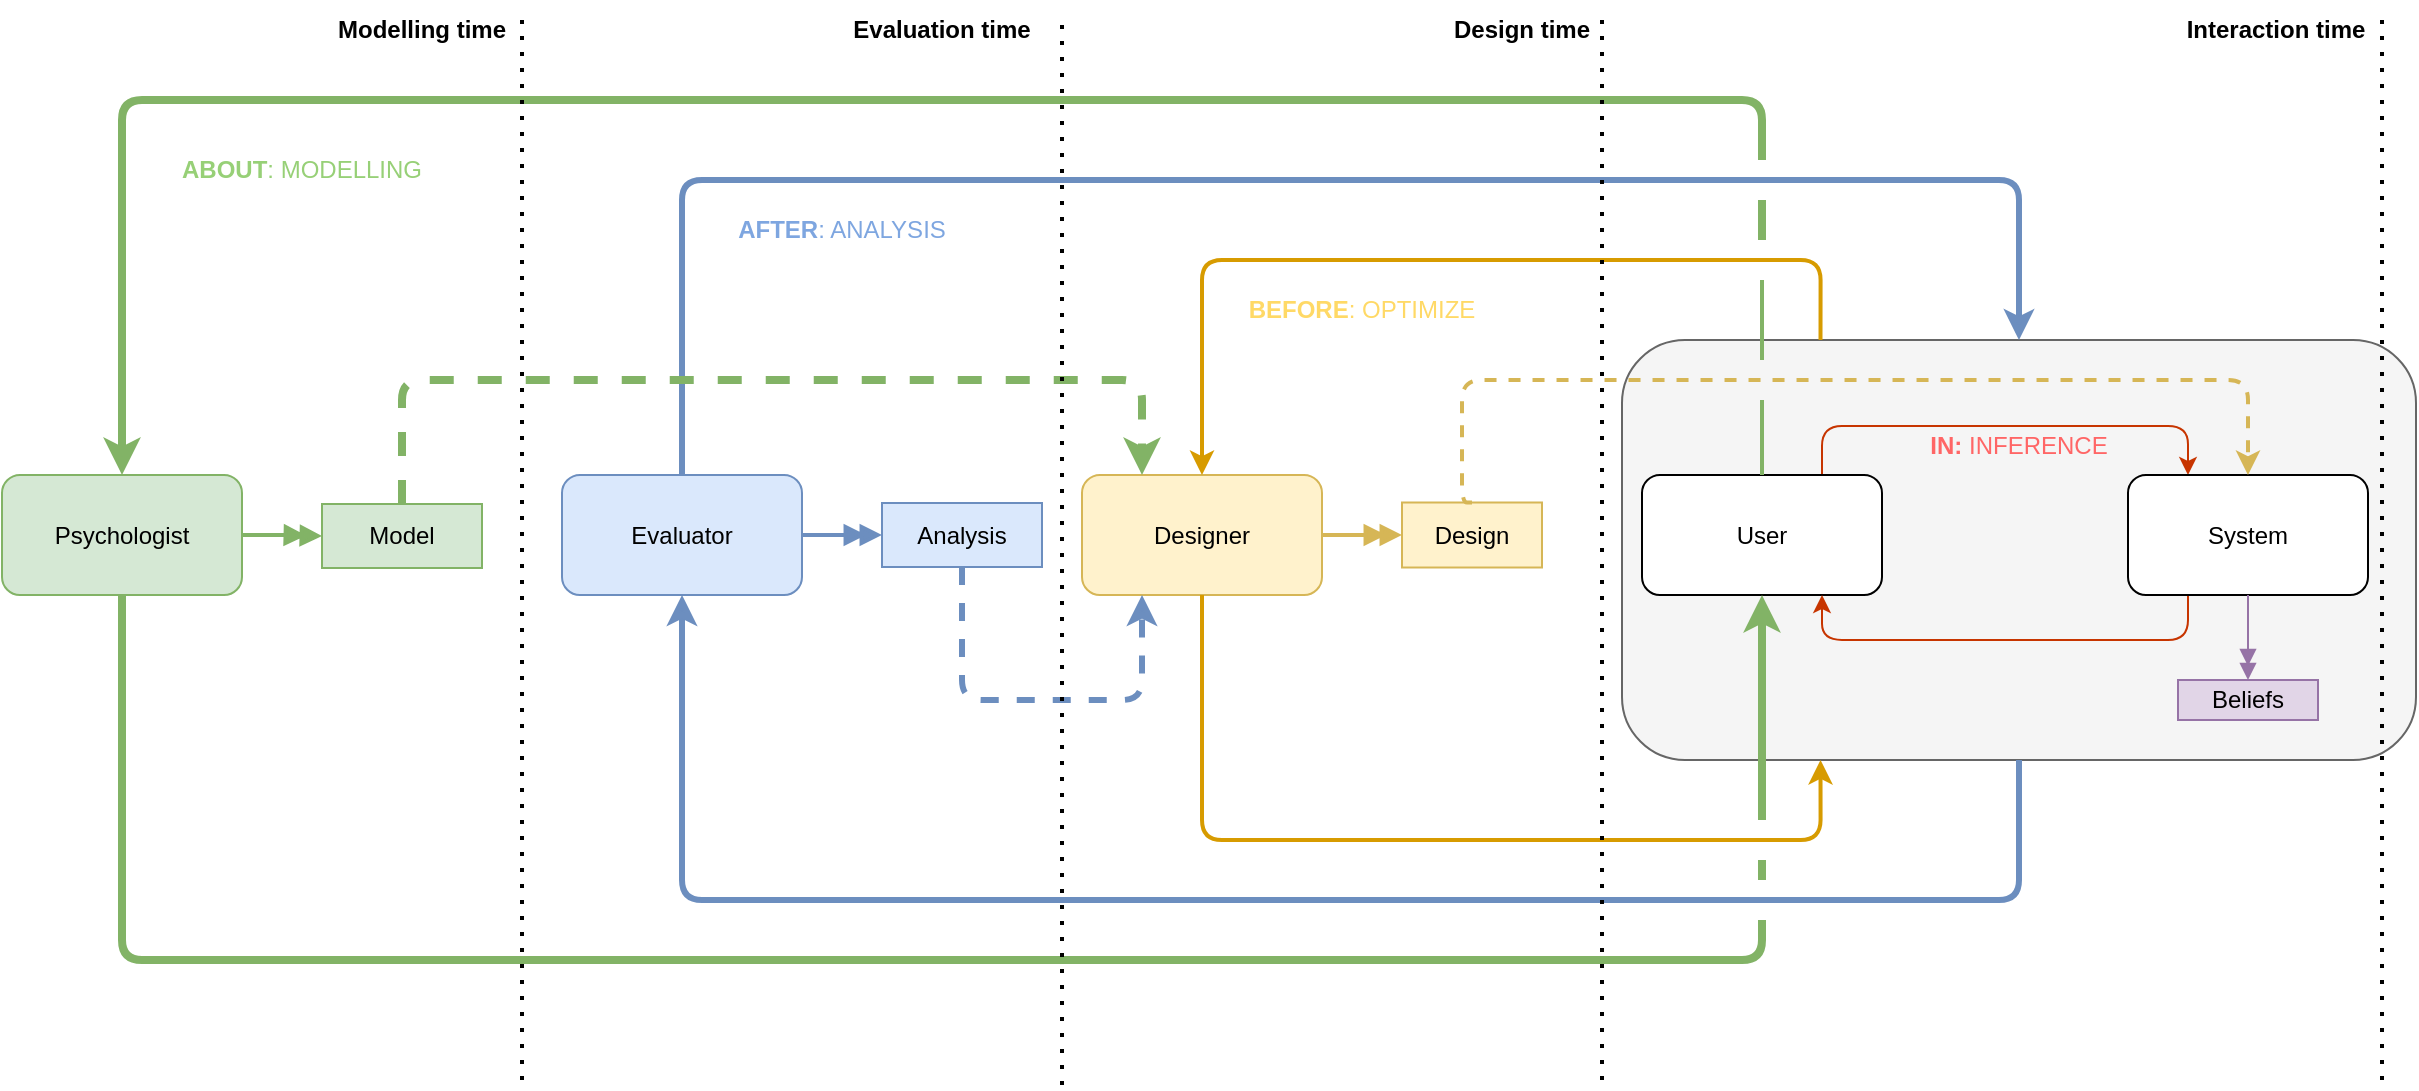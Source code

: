 <mxfile version="19.0.0" type="github">
  <diagram id="MdPp8q1mj9meL5k1lfed" name="Page-1">
    <mxGraphModel dx="2690" dy="976" grid="1" gridSize="10" guides="1" tooltips="1" connect="1" arrows="1" fold="1" page="1" pageScale="1" pageWidth="827" pageHeight="1169" math="0" shadow="0">
      <root>
        <mxCell id="0" />
        <mxCell id="1" parent="0" />
        <mxCell id="z4VVvYb6NLmeFiz8LYYD-22" value="" style="rounded=1;whiteSpace=wrap;html=1;fillColor=#f5f5f5;fontColor=#333333;strokeColor=#666666;" parent="1" vertex="1">
          <mxGeometry x="360" y="640" width="397" height="210" as="geometry" />
        </mxCell>
        <mxCell id="M7JDr11ptiNEwouJQt7x-41" style="edgeStyle=orthogonalEdgeStyle;rounded=1;orthogonalLoop=1;jettySize=auto;html=1;exitX=1;exitY=0.5;exitDx=0;exitDy=0;entryX=0;entryY=0.5;entryDx=0;entryDy=0;endArrow=doubleBlock;endFill=1;strokeWidth=2;fillColor=#d5e8d4;strokeColor=#82b366;" parent="1" source="z4VVvYb6NLmeFiz8LYYD-6" target="z4VVvYb6NLmeFiz8LYYD-10" edge="1">
          <mxGeometry relative="1" as="geometry" />
        </mxCell>
        <mxCell id="z4VVvYb6NLmeFiz8LYYD-6" value="Psychologist" style="rounded=1;whiteSpace=wrap;html=1;fillColor=#d5e8d4;strokeColor=#82b366;" parent="1" vertex="1">
          <mxGeometry x="-450" y="707.5" width="120" height="60" as="geometry" />
        </mxCell>
        <mxCell id="M7JDr11ptiNEwouJQt7x-16" style="edgeStyle=orthogonalEdgeStyle;rounded=0;orthogonalLoop=1;jettySize=auto;html=1;exitX=1;exitY=0.5;exitDx=0;exitDy=0;entryX=0;entryY=0.5;entryDx=0;entryDy=0;endArrow=doubleBlock;endFill=1;strokeWidth=2;fillColor=#fff2cc;strokeColor=#d6b656;" parent="1" source="z4VVvYb6NLmeFiz8LYYD-7" target="z4VVvYb6NLmeFiz8LYYD-11" edge="1">
          <mxGeometry relative="1" as="geometry" />
        </mxCell>
        <mxCell id="z4VVvYb6NLmeFiz8LYYD-7" value="Designer" style="rounded=1;whiteSpace=wrap;html=1;fillColor=#fff2cc;strokeColor=#d6b656;" parent="1" vertex="1">
          <mxGeometry x="90" y="707.5" width="120" height="60" as="geometry" />
        </mxCell>
        <mxCell id="z4VVvYb6NLmeFiz8LYYD-17" style="edgeStyle=orthogonalEdgeStyle;orthogonalLoop=1;jettySize=auto;html=1;exitX=0.75;exitY=0;exitDx=0;exitDy=0;entryX=0.25;entryY=0;entryDx=0;entryDy=0;rounded=1;fillColor=#fa6800;strokeColor=#C73500;strokeWidth=1;" parent="1" source="z4VVvYb6NLmeFiz8LYYD-8" target="z4VVvYb6NLmeFiz8LYYD-12" edge="1">
          <mxGeometry relative="1" as="geometry">
            <Array as="points">
              <mxPoint x="460" y="683" />
              <mxPoint x="643" y="683" />
            </Array>
          </mxGeometry>
        </mxCell>
        <mxCell id="M7JDr11ptiNEwouJQt7x-23" style="edgeStyle=orthogonalEdgeStyle;rounded=1;orthogonalLoop=1;jettySize=auto;html=1;exitX=0.5;exitY=0;exitDx=0;exitDy=0;entryX=0.5;entryY=0;entryDx=0;entryDy=0;endArrow=classic;endFill=1;strokeWidth=4;startArrow=none;fillColor=#d5e8d4;strokeColor=#82b366;" parent="1" source="M7JDr11ptiNEwouJQt7x-38" target="z4VVvYb6NLmeFiz8LYYD-6" edge="1">
          <mxGeometry relative="1" as="geometry">
            <Array as="points">
              <mxPoint x="430" y="520" />
              <mxPoint x="-390" y="520" />
            </Array>
          </mxGeometry>
        </mxCell>
        <mxCell id="z4VVvYb6NLmeFiz8LYYD-8" value="User" style="rounded=1;whiteSpace=wrap;html=1;" parent="1" vertex="1">
          <mxGeometry x="370" y="707.5" width="120" height="60" as="geometry" />
        </mxCell>
        <mxCell id="z4VVvYb6NLmeFiz8LYYD-10" value="Model" style="rounded=0;whiteSpace=wrap;html=1;fillColor=#d5e8d4;strokeColor=#82b366;" parent="1" vertex="1">
          <mxGeometry x="-290" y="722" width="80" height="32" as="geometry" />
        </mxCell>
        <mxCell id="M7JDr11ptiNEwouJQt7x-24" style="edgeStyle=orthogonalEdgeStyle;rounded=1;orthogonalLoop=1;jettySize=auto;html=1;exitX=0.5;exitY=1;exitDx=0;exitDy=0;entryX=0.5;entryY=1;entryDx=0;entryDy=0;endArrow=classic;endFill=1;strokeWidth=4;fillColor=#d5e8d4;strokeColor=#82b366;" parent="1" source="z4VVvYb6NLmeFiz8LYYD-6" target="z4VVvYb6NLmeFiz8LYYD-8" edge="1">
          <mxGeometry relative="1" as="geometry">
            <Array as="points">
              <mxPoint x="-390" y="950" />
              <mxPoint x="430" y="950" />
            </Array>
          </mxGeometry>
        </mxCell>
        <mxCell id="z4VVvYb6NLmeFiz8LYYD-11" value="Design" style="rounded=0;whiteSpace=wrap;html=1;fillColor=#fff2cc;strokeColor=#d6b656;" parent="1" vertex="1">
          <mxGeometry x="250" y="721.25" width="70" height="32.5" as="geometry" />
        </mxCell>
        <mxCell id="z4VVvYb6NLmeFiz8LYYD-18" style="edgeStyle=orthogonalEdgeStyle;orthogonalLoop=1;jettySize=auto;html=1;exitX=0.25;exitY=1;exitDx=0;exitDy=0;entryX=0.75;entryY=1;entryDx=0;entryDy=0;rounded=1;fillColor=#fa6800;strokeColor=#C73500;strokeWidth=1;" parent="1" source="z4VVvYb6NLmeFiz8LYYD-12" target="z4VVvYb6NLmeFiz8LYYD-8" edge="1">
          <mxGeometry relative="1" as="geometry">
            <Array as="points">
              <mxPoint x="643" y="790" />
              <mxPoint x="460" y="790" />
            </Array>
          </mxGeometry>
        </mxCell>
        <mxCell id="z4VVvYb6NLmeFiz8LYYD-12" value="System" style="rounded=1;whiteSpace=wrap;html=1;" parent="1" vertex="1">
          <mxGeometry x="613" y="707.5" width="120" height="60" as="geometry" />
        </mxCell>
        <mxCell id="M7JDr11ptiNEwouJQt7x-21" style="edgeStyle=orthogonalEdgeStyle;rounded=0;orthogonalLoop=1;jettySize=auto;html=1;exitX=1;exitY=0.5;exitDx=0;exitDy=0;entryX=0;entryY=0.5;entryDx=0;entryDy=0;endArrow=doubleBlock;endFill=1;strokeWidth=2;fillColor=#dae8fc;strokeColor=#6c8ebf;" parent="1" source="z4VVvYb6NLmeFiz8LYYD-19" target="z4VVvYb6NLmeFiz8LYYD-21" edge="1">
          <mxGeometry relative="1" as="geometry" />
        </mxCell>
        <mxCell id="z4VVvYb6NLmeFiz8LYYD-19" value="Evaluator" style="rounded=1;whiteSpace=wrap;html=1;fillColor=#dae8fc;strokeColor=#6c8ebf;" parent="1" vertex="1">
          <mxGeometry x="-170" y="707.5" width="120" height="60" as="geometry" />
        </mxCell>
        <mxCell id="M7JDr11ptiNEwouJQt7x-20" style="edgeStyle=orthogonalEdgeStyle;orthogonalLoop=1;jettySize=auto;html=1;exitX=0.5;exitY=1;exitDx=0;exitDy=0;entryX=0.25;entryY=1;entryDx=0;entryDy=0;endArrow=classic;endFill=1;strokeWidth=3;dashed=1;fillColor=#dae8fc;strokeColor=#6c8ebf;rounded=1;" parent="1" source="z4VVvYb6NLmeFiz8LYYD-21" target="z4VVvYb6NLmeFiz8LYYD-7" edge="1">
          <mxGeometry relative="1" as="geometry">
            <Array as="points">
              <mxPoint x="30" y="820" />
              <mxPoint x="120" y="820" />
            </Array>
          </mxGeometry>
        </mxCell>
        <mxCell id="z4VVvYb6NLmeFiz8LYYD-21" value="Analysis" style="rounded=0;whiteSpace=wrap;html=1;fillColor=#dae8fc;strokeColor=#6c8ebf;" parent="1" vertex="1">
          <mxGeometry x="-10" y="721.5" width="80" height="32" as="geometry" />
        </mxCell>
        <mxCell id="z4VVvYb6NLmeFiz8LYYD-77" style="edgeStyle=orthogonalEdgeStyle;curved=1;orthogonalLoop=1;jettySize=auto;html=1;startArrow=none;startFill=0;endArrow=doubleBlock;endFill=1;strokeWidth=1;exitX=0.5;exitY=1;exitDx=0;exitDy=0;fillColor=#e1d5e7;strokeColor=#9673a6;" parent="1" source="z4VVvYb6NLmeFiz8LYYD-12" target="z4VVvYb6NLmeFiz8LYYD-75" edge="1">
          <mxGeometry relative="1" as="geometry" />
        </mxCell>
        <mxCell id="M7JDr11ptiNEwouJQt7x-31" value="" style="rounded=0;whiteSpace=wrap;html=1;strokeColor=none;" parent="1" vertex="1">
          <mxGeometry x="420" y="880" width="20" height="20" as="geometry" />
        </mxCell>
        <mxCell id="z4VVvYb6NLmeFiz8LYYD-75" value="Beliefs" style="rounded=0;whiteSpace=wrap;html=1;fillColor=#e1d5e7;strokeColor=#9673a6;" parent="1" vertex="1">
          <mxGeometry x="638" y="810" width="70" height="20" as="geometry" />
        </mxCell>
        <mxCell id="M7JDr11ptiNEwouJQt7x-28" style="edgeStyle=orthogonalEdgeStyle;rounded=1;orthogonalLoop=1;jettySize=auto;html=1;exitX=0.5;exitY=1;exitDx=0;exitDy=0;entryX=0.25;entryY=1;entryDx=0;entryDy=0;endArrow=classic;endFill=1;strokeWidth=2;fillColor=#ffe6cc;strokeColor=#d79b00;" parent="1" source="z4VVvYb6NLmeFiz8LYYD-7" target="z4VVvYb6NLmeFiz8LYYD-22" edge="1">
          <mxGeometry relative="1" as="geometry">
            <Array as="points">
              <mxPoint x="150" y="890" />
              <mxPoint x="459" y="890" />
            </Array>
          </mxGeometry>
        </mxCell>
        <mxCell id="M7JDr11ptiNEwouJQt7x-35" value="" style="rounded=0;whiteSpace=wrap;html=1;strokeColor=none;" parent="1" vertex="1">
          <mxGeometry x="420" y="910" width="20" height="20" as="geometry" />
        </mxCell>
        <mxCell id="M7JDr11ptiNEwouJQt7x-26" style="edgeStyle=orthogonalEdgeStyle;rounded=1;orthogonalLoop=1;jettySize=auto;html=1;exitX=0.5;exitY=1;exitDx=0;exitDy=0;entryX=0.5;entryY=1;entryDx=0;entryDy=0;endArrow=classic;endFill=1;strokeWidth=3;fillColor=#dae8fc;strokeColor=#6c8ebf;" parent="1" source="z4VVvYb6NLmeFiz8LYYD-22" target="z4VVvYb6NLmeFiz8LYYD-19" edge="1">
          <mxGeometry relative="1" as="geometry">
            <Array as="points">
              <mxPoint x="559" y="920" />
              <mxPoint x="-110" y="920" />
            </Array>
          </mxGeometry>
        </mxCell>
        <mxCell id="M7JDr11ptiNEwouJQt7x-39" value="" style="edgeStyle=orthogonalEdgeStyle;rounded=0;orthogonalLoop=1;jettySize=auto;html=1;exitX=0.5;exitY=0;exitDx=0;exitDy=0;endArrow=none;endFill=1;strokeWidth=2;fillColor=#d5e8d4;strokeColor=#82b366;" parent="1" source="z4VVvYb6NLmeFiz8LYYD-8" edge="1">
          <mxGeometry relative="1" as="geometry">
            <mxPoint x="430" y="707.5" as="sourcePoint" />
            <mxPoint x="430" y="580" as="targetPoint" />
            <Array as="points">
              <mxPoint x="430" y="590" />
              <mxPoint x="430" y="590" />
            </Array>
          </mxGeometry>
        </mxCell>
        <mxCell id="M7JDr11ptiNEwouJQt7x-37" value="" style="rounded=0;whiteSpace=wrap;html=1;strokeColor=none;fillColor=#f5f5f5;fontColor=#333333;" parent="1" vertex="1">
          <mxGeometry x="420" y="650" width="20" height="20" as="geometry" />
        </mxCell>
        <mxCell id="M7JDr11ptiNEwouJQt7x-22" style="edgeStyle=orthogonalEdgeStyle;orthogonalLoop=1;jettySize=auto;html=1;exitX=0.5;exitY=0;exitDx=0;exitDy=0;entryX=0.5;entryY=0;entryDx=0;entryDy=0;endArrow=classic;endFill=1;strokeWidth=2;rounded=1;dashed=1;fillColor=#fff2cc;strokeColor=#d6b656;" parent="1" source="z4VVvYb6NLmeFiz8LYYD-11" target="z4VVvYb6NLmeFiz8LYYD-12" edge="1">
          <mxGeometry relative="1" as="geometry">
            <Array as="points">
              <mxPoint x="280" y="721" />
              <mxPoint x="280" y="660" />
              <mxPoint x="673" y="660" />
            </Array>
          </mxGeometry>
        </mxCell>
        <mxCell id="M7JDr11ptiNEwouJQt7x-38" value="" style="rounded=0;whiteSpace=wrap;html=1;strokeColor=none;" parent="1" vertex="1">
          <mxGeometry x="420" y="590" width="20" height="20" as="geometry" />
        </mxCell>
        <mxCell id="M7JDr11ptiNEwouJQt7x-27" style="edgeStyle=orthogonalEdgeStyle;rounded=1;orthogonalLoop=1;jettySize=auto;html=1;exitX=0.25;exitY=0;exitDx=0;exitDy=0;entryX=0.5;entryY=0;entryDx=0;entryDy=0;endArrow=classic;endFill=1;strokeWidth=2;fillColor=#ffe6cc;strokeColor=#d79b00;" parent="1" source="z4VVvYb6NLmeFiz8LYYD-22" target="z4VVvYb6NLmeFiz8LYYD-7" edge="1">
          <mxGeometry relative="1" as="geometry">
            <Array as="points">
              <mxPoint x="459" y="600" />
              <mxPoint x="150" y="600" />
            </Array>
          </mxGeometry>
        </mxCell>
        <mxCell id="M7JDr11ptiNEwouJQt7x-40" value="" style="rounded=0;whiteSpace=wrap;html=1;strokeColor=none;" parent="1" vertex="1">
          <mxGeometry x="420" y="550" width="20" height="20" as="geometry" />
        </mxCell>
        <mxCell id="M7JDr11ptiNEwouJQt7x-25" style="edgeStyle=orthogonalEdgeStyle;rounded=1;orthogonalLoop=1;jettySize=auto;html=1;exitX=0.5;exitY=0;exitDx=0;exitDy=0;entryX=0.5;entryY=0;entryDx=0;entryDy=0;endArrow=classic;endFill=1;strokeWidth=3;fillColor=#dae8fc;strokeColor=#6c8ebf;" parent="1" source="z4VVvYb6NLmeFiz8LYYD-19" target="z4VVvYb6NLmeFiz8LYYD-22" edge="1">
          <mxGeometry relative="1" as="geometry">
            <Array as="points">
              <mxPoint x="-110" y="560" />
              <mxPoint x="559" y="560" />
            </Array>
          </mxGeometry>
        </mxCell>
        <mxCell id="r5zrhkbvJIqq5NLGdq4o-1" value="" style="rounded=0;whiteSpace=wrap;html=1;strokeColor=none;" vertex="1" parent="1">
          <mxGeometry x="-240" y="610" width="20" height="20" as="geometry" />
        </mxCell>
        <mxCell id="r5zrhkbvJIqq5NLGdq4o-3" value="&lt;font color=&quot;#ff6666&quot;&gt;&lt;b&gt;IN:&lt;/b&gt; INFERENCE&lt;/font&gt;" style="text;html=1;align=center;verticalAlign=middle;whiteSpace=wrap;rounded=0;" vertex="1" parent="1">
          <mxGeometry x="510.25" y="677.5" width="96.5" height="30" as="geometry" />
        </mxCell>
        <mxCell id="r5zrhkbvJIqq5NLGdq4o-4" value="&lt;font color=&quot;#ffd966&quot;&gt;&lt;b&gt;BEFORE&lt;/b&gt;: OPTIMIZE&lt;/font&gt;" style="text;html=1;strokeColor=none;fillColor=none;align=center;verticalAlign=middle;whiteSpace=wrap;rounded=0;fontColor=#000000;" vertex="1" parent="1">
          <mxGeometry x="170" y="610" width="120" height="30" as="geometry" />
        </mxCell>
        <mxCell id="r5zrhkbvJIqq5NLGdq4o-5" value="&lt;font color=&quot;#7ea6e0&quot;&gt;&lt;b&gt;AFTER&lt;/b&gt;: ANALYSIS&lt;/font&gt;" style="text;html=1;strokeColor=none;fillColor=none;align=center;verticalAlign=middle;whiteSpace=wrap;rounded=0;fontColor=#000000;" vertex="1" parent="1">
          <mxGeometry x="-90" y="570" width="120" height="30" as="geometry" />
        </mxCell>
        <mxCell id="r5zrhkbvJIqq5NLGdq4o-6" value="&lt;font color=&quot;#97d077&quot;&gt;&lt;b&gt;ABOUT&lt;/b&gt;: MODELLING&lt;/font&gt;" style="text;html=1;strokeColor=none;fillColor=none;align=center;verticalAlign=middle;whiteSpace=wrap;rounded=0;fontColor=#000000;" vertex="1" parent="1">
          <mxGeometry x="-370" y="540" width="140" height="30" as="geometry" />
        </mxCell>
        <mxCell id="M7JDr11ptiNEwouJQt7x-29" value="" style="rounded=0;whiteSpace=wrap;html=1;strokeColor=none;" parent="1" vertex="1">
          <mxGeometry x="-200" y="650" width="20" height="20" as="geometry" />
        </mxCell>
        <mxCell id="M7JDr11ptiNEwouJQt7x-19" style="edgeStyle=orthogonalEdgeStyle;orthogonalLoop=1;jettySize=auto;html=1;exitX=0.5;exitY=0;exitDx=0;exitDy=0;entryX=0.25;entryY=0;entryDx=0;entryDy=0;endArrow=classic;endFill=1;strokeWidth=4;dashed=1;rounded=1;fillColor=#d5e8d4;strokeColor=#82b366;" parent="1" source="z4VVvYb6NLmeFiz8LYYD-10" target="z4VVvYb6NLmeFiz8LYYD-7" edge="1">
          <mxGeometry relative="1" as="geometry">
            <Array as="points">
              <mxPoint x="-250" y="660" />
              <mxPoint x="120" y="660" />
            </Array>
          </mxGeometry>
        </mxCell>
        <mxCell id="r5zrhkbvJIqq5NLGdq4o-9" value="" style="endArrow=none;dashed=1;html=1;dashPattern=1 3;strokeWidth=2;rounded=1;fontColor=#7EA6E0;" edge="1" parent="1">
          <mxGeometry width="50" height="50" relative="1" as="geometry">
            <mxPoint x="-190" y="1010" as="sourcePoint" />
            <mxPoint x="-190" y="480" as="targetPoint" />
          </mxGeometry>
        </mxCell>
        <mxCell id="r5zrhkbvJIqq5NLGdq4o-10" value="" style="endArrow=none;dashed=1;html=1;dashPattern=1 3;strokeWidth=2;rounded=1;fontColor=#7EA6E0;" edge="1" parent="1">
          <mxGeometry width="50" height="50" relative="1" as="geometry">
            <mxPoint x="350" y="1010" as="sourcePoint" />
            <mxPoint x="350" y="480" as="targetPoint" />
          </mxGeometry>
        </mxCell>
        <mxCell id="r5zrhkbvJIqq5NLGdq4o-11" value="" style="endArrow=none;dashed=1;html=1;dashPattern=1 3;strokeWidth=2;rounded=1;fontColor=#7EA6E0;" edge="1" parent="1">
          <mxGeometry width="50" height="50" relative="1" as="geometry">
            <mxPoint x="80" y="1012.5" as="sourcePoint" />
            <mxPoint x="80" y="482.5" as="targetPoint" />
          </mxGeometry>
        </mxCell>
        <mxCell id="r5zrhkbvJIqq5NLGdq4o-12" value="" style="endArrow=none;dashed=1;html=1;dashPattern=1 3;strokeWidth=2;rounded=1;fontColor=#7EA6E0;" edge="1" parent="1">
          <mxGeometry width="50" height="50" relative="1" as="geometry">
            <mxPoint x="740" y="1010" as="sourcePoint" />
            <mxPoint x="740" y="480" as="targetPoint" />
          </mxGeometry>
        </mxCell>
        <mxCell id="r5zrhkbvJIqq5NLGdq4o-13" value="&lt;b style=&quot;&quot;&gt;Modelling time&lt;/b&gt;" style="text;html=1;strokeColor=none;fillColor=none;align=center;verticalAlign=middle;whiteSpace=wrap;rounded=0;fontColor=#000000;" vertex="1" parent="1">
          <mxGeometry x="-310" y="470" width="140" height="30" as="geometry" />
        </mxCell>
        <mxCell id="r5zrhkbvJIqq5NLGdq4o-14" value="&lt;b&gt;Evaluation time&lt;/b&gt;" style="text;html=1;strokeColor=none;fillColor=none;align=center;verticalAlign=middle;whiteSpace=wrap;rounded=0;fontColor=#000000;" vertex="1" parent="1">
          <mxGeometry x="-50" y="470" width="140" height="30" as="geometry" />
        </mxCell>
        <mxCell id="r5zrhkbvJIqq5NLGdq4o-15" value="&lt;b&gt;Design time&lt;/b&gt;" style="text;html=1;strokeColor=none;fillColor=none;align=center;verticalAlign=middle;whiteSpace=wrap;rounded=0;fontColor=#000000;" vertex="1" parent="1">
          <mxGeometry x="240" y="470" width="140" height="30" as="geometry" />
        </mxCell>
        <mxCell id="r5zrhkbvJIqq5NLGdq4o-16" value="&lt;b&gt;Interaction time&lt;/b&gt;" style="text;html=1;strokeColor=none;fillColor=none;align=center;verticalAlign=middle;whiteSpace=wrap;rounded=0;fontColor=#000000;" vertex="1" parent="1">
          <mxGeometry x="617" y="470" width="140" height="30" as="geometry" />
        </mxCell>
      </root>
    </mxGraphModel>
  </diagram>
</mxfile>
